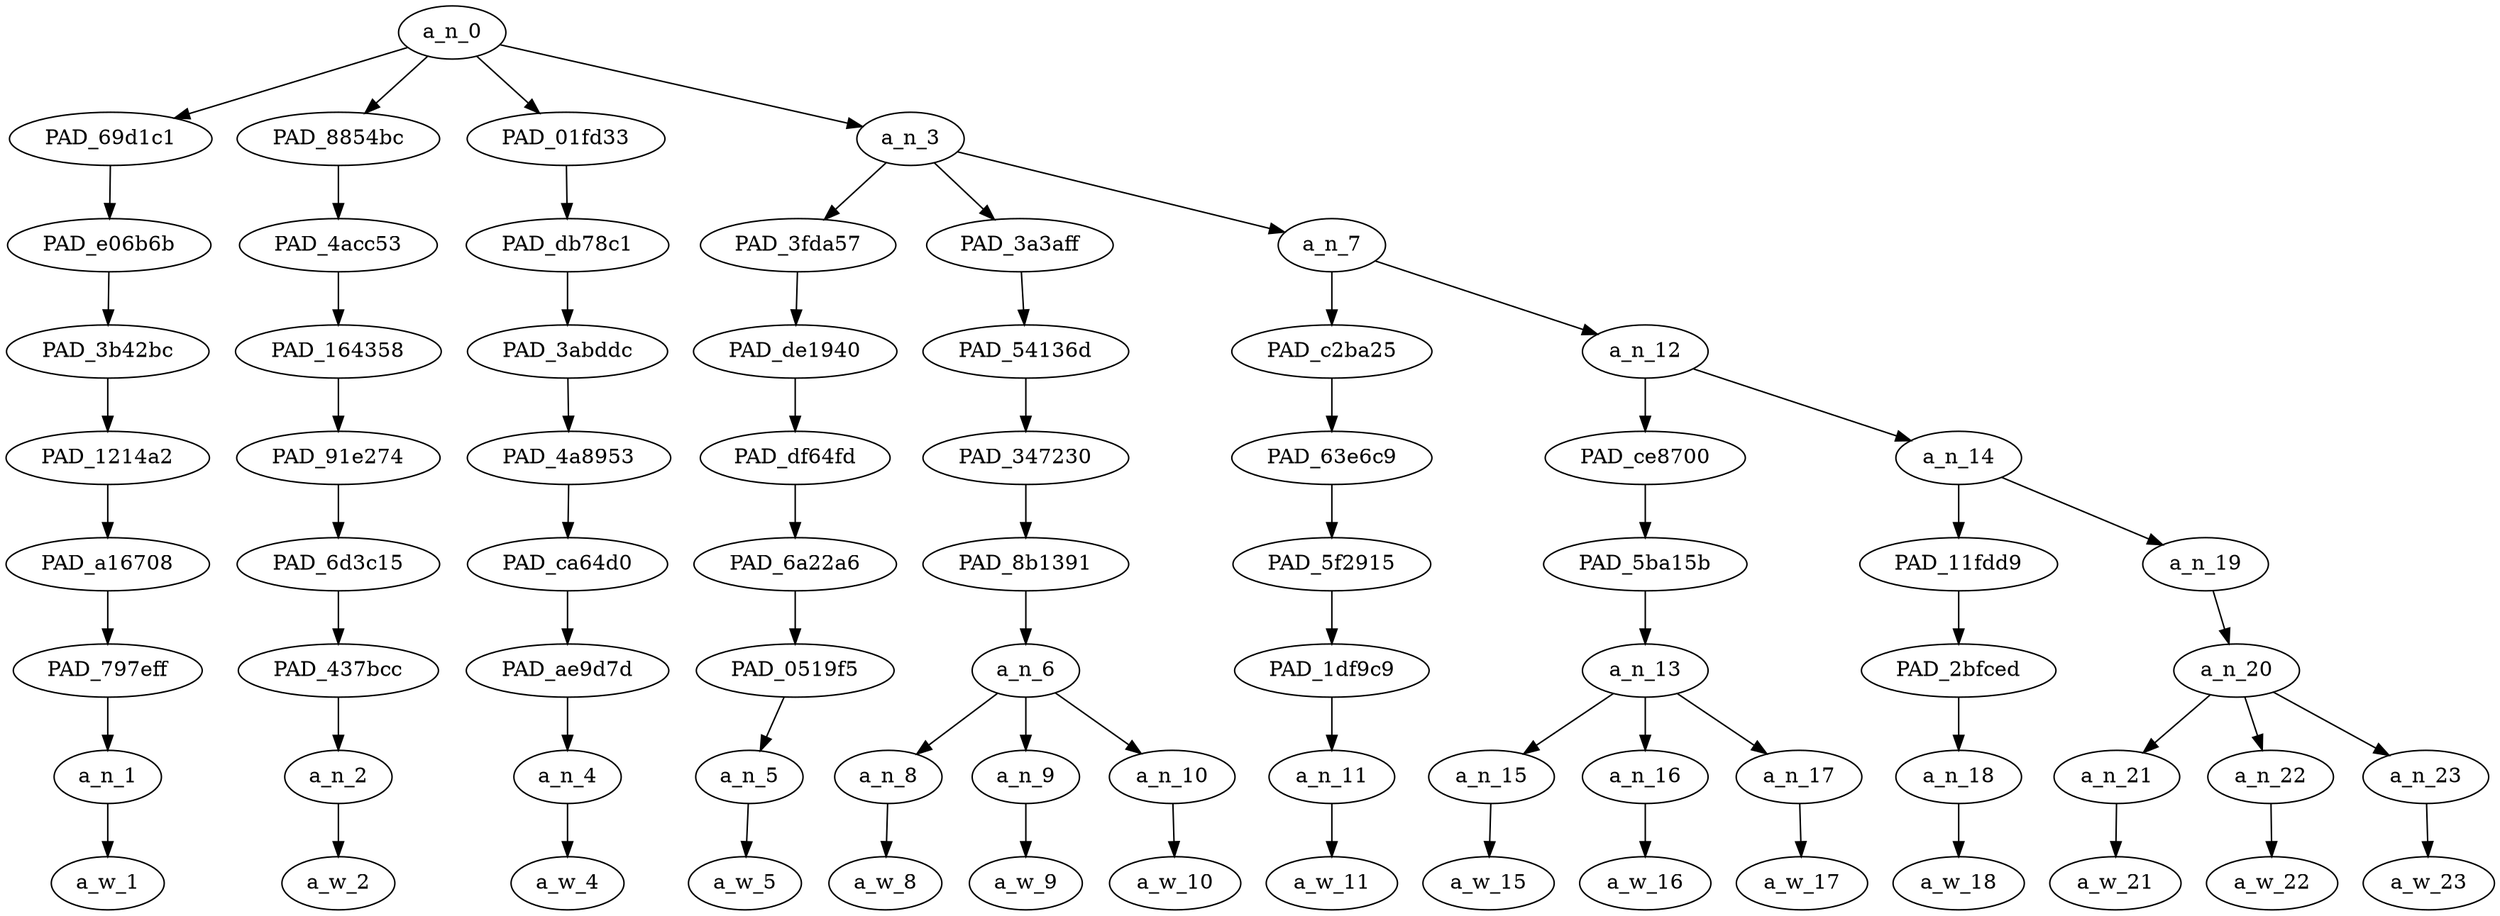 strict digraph "" {
	a_n_0	[div_dir=1,
		index=0,
		level=8,
		pos="4.895833333333333,8!",
		text_span="[0, 1, 2, 3, 4, 5, 6, 7, 8, 9, 10, 11, 12, 13, 14]",
		value=0.99999999];
	PAD_69d1c1	[div_dir=1,
		index=0,
		level=7,
		pos="0.0,7!",
		text_span="[0]",
		value=0.03719868];
	a_n_0 -> PAD_69d1c1;
	PAD_8854bc	[div_dir=-1,
		index=1,
		level=7,
		pos="1.0,7!",
		text_span="[1]",
		value=0.03935835];
	a_n_0 -> PAD_8854bc;
	PAD_01fd33	[div_dir=-1,
		index=3,
		level=7,
		pos="14.0,7!",
		text_span="[14]",
		value=0.04047946];
	a_n_0 -> PAD_01fd33;
	a_n_3	[div_dir=1,
		index=2,
		level=7,
		pos="4.583333333333333,7!",
		text_span="[2, 3, 4, 5, 6, 7, 8, 9, 10, 11, 12, 13]",
		value=0.88291809];
	a_n_0 -> a_n_3;
	PAD_e06b6b	[div_dir=1,
		index=0,
		level=6,
		pos="0.0,6!",
		text_span="[0]",
		value=0.03719868];
	PAD_69d1c1 -> PAD_e06b6b;
	PAD_3b42bc	[div_dir=1,
		index=0,
		level=5,
		pos="0.0,5!",
		text_span="[0]",
		value=0.03719868];
	PAD_e06b6b -> PAD_3b42bc;
	PAD_1214a2	[div_dir=1,
		index=0,
		level=4,
		pos="0.0,4!",
		text_span="[0]",
		value=0.03719868];
	PAD_3b42bc -> PAD_1214a2;
	PAD_a16708	[div_dir=1,
		index=0,
		level=3,
		pos="0.0,3!",
		text_span="[0]",
		value=0.03719868];
	PAD_1214a2 -> PAD_a16708;
	PAD_797eff	[div_dir=1,
		index=0,
		level=2,
		pos="0.0,2!",
		text_span="[0]",
		value=0.03719868];
	PAD_a16708 -> PAD_797eff;
	a_n_1	[div_dir=1,
		index=0,
		level=1,
		pos="0.0,1!",
		text_span="[0]",
		value=0.03719868];
	PAD_797eff -> a_n_1;
	a_w_1	[div_dir=0,
		index=0,
		level=0,
		pos="0,0!",
		text_span="[0]",
		value="<user>"];
	a_n_1 -> a_w_1;
	PAD_4acc53	[div_dir=-1,
		index=1,
		level=6,
		pos="1.0,6!",
		text_span="[1]",
		value=0.03935835];
	PAD_8854bc -> PAD_4acc53;
	PAD_164358	[div_dir=-1,
		index=1,
		level=5,
		pos="1.0,5!",
		text_span="[1]",
		value=0.03935835];
	PAD_4acc53 -> PAD_164358;
	PAD_91e274	[div_dir=-1,
		index=1,
		level=4,
		pos="1.0,4!",
		text_span="[1]",
		value=0.03935835];
	PAD_164358 -> PAD_91e274;
	PAD_6d3c15	[div_dir=-1,
		index=1,
		level=3,
		pos="1.0,3!",
		text_span="[1]",
		value=0.03935835];
	PAD_91e274 -> PAD_6d3c15;
	PAD_437bcc	[div_dir=-1,
		index=1,
		level=2,
		pos="1.0,2!",
		text_span="[1]",
		value=0.03935835];
	PAD_6d3c15 -> PAD_437bcc;
	a_n_2	[div_dir=-1,
		index=1,
		level=1,
		pos="1.0,1!",
		text_span="[1]",
		value=0.03935835];
	PAD_437bcc -> a_n_2;
	a_w_2	[div_dir=0,
		index=1,
		level=0,
		pos="1,0!",
		text_span="[1]",
		value=i];
	a_n_2 -> a_w_2;
	PAD_db78c1	[div_dir=-1,
		index=5,
		level=6,
		pos="14.0,6!",
		text_span="[14]",
		value=0.04047946];
	PAD_01fd33 -> PAD_db78c1;
	PAD_3abddc	[div_dir=-1,
		index=6,
		level=5,
		pos="14.0,5!",
		text_span="[14]",
		value=0.04047946];
	PAD_db78c1 -> PAD_3abddc;
	PAD_4a8953	[div_dir=-1,
		index=7,
		level=4,
		pos="14.0,4!",
		text_span="[14]",
		value=0.04047946];
	PAD_3abddc -> PAD_4a8953;
	PAD_ca64d0	[div_dir=-1,
		index=8,
		level=3,
		pos="14.0,3!",
		text_span="[14]",
		value=0.04047946];
	PAD_4a8953 -> PAD_ca64d0;
	PAD_ae9d7d	[div_dir=-1,
		index=8,
		level=2,
		pos="14.0,2!",
		text_span="[14]",
		value=0.04047946];
	PAD_ca64d0 -> PAD_ae9d7d;
	a_n_4	[div_dir=-1,
		index=14,
		level=1,
		pos="14.0,1!",
		text_span="[14]",
		value=0.04047946];
	PAD_ae9d7d -> a_n_4;
	a_w_4	[div_dir=0,
		index=14,
		level=0,
		pos="14,0!",
		text_span="[14]",
		value=🍕];
	a_n_4 -> a_w_4;
	PAD_3fda57	[div_dir=-1,
		index=2,
		level=6,
		pos="2.0,6!",
		text_span="[2]",
		value=0.05002701];
	a_n_3 -> PAD_3fda57;
	PAD_3a3aff	[div_dir=-1,
		index=3,
		level=6,
		pos="4.0,6!",
		text_span="[3, 4, 5]",
		value=0.38788410];
	a_n_3 -> PAD_3a3aff;
	a_n_7	[div_dir=1,
		index=4,
		level=6,
		pos="7.75,6!",
		text_span="[6, 7, 8, 9, 10, 11, 12, 13]",
		value=0.44493096];
	a_n_3 -> a_n_7;
	PAD_de1940	[div_dir=-1,
		index=2,
		level=5,
		pos="2.0,5!",
		text_span="[2]",
		value=0.05002701];
	PAD_3fda57 -> PAD_de1940;
	PAD_df64fd	[div_dir=-1,
		index=2,
		level=4,
		pos="2.0,4!",
		text_span="[2]",
		value=0.05002701];
	PAD_de1940 -> PAD_df64fd;
	PAD_6a22a6	[div_dir=-1,
		index=2,
		level=3,
		pos="2.0,3!",
		text_span="[2]",
		value=0.05002701];
	PAD_df64fd -> PAD_6a22a6;
	PAD_0519f5	[div_dir=-1,
		index=2,
		level=2,
		pos="2.0,2!",
		text_span="[2]",
		value=0.05002701];
	PAD_6a22a6 -> PAD_0519f5;
	a_n_5	[div_dir=-1,
		index=2,
		level=1,
		pos="2.0,1!",
		text_span="[2]",
		value=0.05002701];
	PAD_0519f5 -> a_n_5;
	a_w_5	[div_dir=0,
		index=2,
		level=0,
		pos="2,0!",
		text_span="[2]",
		value=love];
	a_n_5 -> a_w_5;
	PAD_54136d	[div_dir=-1,
		index=3,
		level=5,
		pos="4.0,5!",
		text_span="[3, 4, 5]",
		value=0.38788410];
	PAD_3a3aff -> PAD_54136d;
	PAD_347230	[div_dir=-1,
		index=3,
		level=4,
		pos="4.0,4!",
		text_span="[3, 4, 5]",
		value=0.38788410];
	PAD_54136d -> PAD_347230;
	PAD_8b1391	[div_dir=-1,
		index=3,
		level=3,
		pos="4.0,3!",
		text_span="[3, 4, 5]",
		value=0.38788410];
	PAD_347230 -> PAD_8b1391;
	a_n_6	[div_dir=-1,
		index=3,
		level=2,
		pos="4.0,2!",
		text_span="[3, 4, 5]",
		value=0.38788410];
	PAD_8b1391 -> a_n_6;
	a_n_8	[div_dir=-1,
		index=3,
		level=1,
		pos="3.0,1!",
		text_span="[3]",
		value=0.30835777];
	a_n_6 -> a_n_8;
	a_n_9	[div_dir=1,
		index=4,
		level=1,
		pos="4.0,1!",
		text_span="[4]",
		value=0.02800426];
	a_n_6 -> a_n_9;
	a_n_10	[div_dir=-1,
		index=5,
		level=1,
		pos="5.0,1!",
		text_span="[5]",
		value=0.05149550];
	a_n_6 -> a_n_10;
	a_w_8	[div_dir=0,
		index=3,
		level=0,
		pos="3,0!",
		text_span="[3]",
		value=genderfuckery];
	a_n_8 -> a_w_8;
	a_w_9	[div_dir=0,
		index=4,
		level=0,
		pos="4,0!",
		text_span="[4]",
		value=and];
	a_n_9 -> a_w_9;
	a_w_10	[div_dir=0,
		index=5,
		level=0,
		pos="5,0!",
		text_span="[5]",
		value=bonding];
	a_n_10 -> a_w_10;
	PAD_c2ba25	[div_dir=1,
		index=4,
		level=5,
		pos="6.0,5!",
		text_span="[6]",
		value=0.02424715];
	a_n_7 -> PAD_c2ba25;
	a_n_12	[div_dir=1,
		index=5,
		level=5,
		pos="9.5,5!",
		text_span="[7, 8, 9, 10, 11, 12, 13]",
		value=0.42049154];
	a_n_7 -> a_n_12;
	PAD_63e6c9	[div_dir=1,
		index=4,
		level=4,
		pos="6.0,4!",
		text_span="[6]",
		value=0.02424715];
	PAD_c2ba25 -> PAD_63e6c9;
	PAD_5f2915	[div_dir=1,
		index=4,
		level=3,
		pos="6.0,3!",
		text_span="[6]",
		value=0.02424715];
	PAD_63e6c9 -> PAD_5f2915;
	PAD_1df9c9	[div_dir=1,
		index=4,
		level=2,
		pos="6.0,2!",
		text_span="[6]",
		value=0.02424715];
	PAD_5f2915 -> PAD_1df9c9;
	a_n_11	[div_dir=1,
		index=6,
		level=1,
		pos="6.0,1!",
		text_span="[6]",
		value=0.02424715];
	PAD_1df9c9 -> a_n_11;
	a_w_11	[div_dir=0,
		index=6,
		level=0,
		pos="6,0!",
		text_span="[6]",
		value=with];
	a_n_11 -> a_w_11;
	PAD_ce8700	[div_dir=1,
		index=5,
		level=4,
		pos="8.0,4!",
		text_span="[7, 8, 9]",
		value=0.25939469];
	a_n_12 -> PAD_ce8700;
	a_n_14	[div_dir=1,
		index=6,
		level=4,
		pos="11.0,4!",
		text_span="[10, 11, 12, 13]",
		value=0.16094542];
	a_n_12 -> a_n_14;
	PAD_5ba15b	[div_dir=1,
		index=5,
		level=3,
		pos="8.0,3!",
		text_span="[7, 8, 9]",
		value=0.25939469];
	PAD_ce8700 -> PAD_5ba15b;
	a_n_13	[div_dir=1,
		index=5,
		level=2,
		pos="8.0,2!",
		text_span="[7, 8, 9]",
		value=0.25939469];
	PAD_5ba15b -> a_n_13;
	a_n_15	[div_dir=1,
		index=7,
		level=1,
		pos="7.0,1!",
		text_span="[7]",
		value=0.03555443];
	a_n_13 -> a_n_15;
	a_n_16	[div_dir=-1,
		index=8,
		level=1,
		pos="8.0,1!",
		text_span="[8]",
		value=0.13065931];
	a_n_13 -> a_n_16;
	a_n_17	[div_dir=1,
		index=9,
		level=1,
		pos="9.0,1!",
		text_span="[9]",
		value=0.09305483];
	a_n_13 -> a_n_17;
	a_w_15	[div_dir=0,
		index=7,
		level=0,
		pos="7,0!",
		text_span="[7]",
		value=other];
	a_n_15 -> a_w_15;
	a_w_16	[div_dir=0,
		index=8,
		level=0,
		pos="8,0!",
		text_span="[8]",
		value=queer];
	a_n_16 -> a_w_16;
	a_w_17	[div_dir=0,
		index=9,
		level=0,
		pos="9,0!",
		text_span="[9]",
		value=folks];
	a_n_17 -> a_w_17;
	PAD_11fdd9	[div_dir=1,
		index=6,
		level=3,
		pos="10.0,3!",
		text_span="[10]",
		value=0.02834931];
	a_n_14 -> PAD_11fdd9;
	a_n_19	[div_dir=1,
		index=7,
		level=3,
		pos="12.0,3!",
		text_span="[11, 12, 13]",
		value=0.13250499];
	a_n_14 -> a_n_19;
	PAD_2bfced	[div_dir=1,
		index=6,
		level=2,
		pos="10.0,2!",
		text_span="[10]",
		value=0.02834931];
	PAD_11fdd9 -> PAD_2bfced;
	a_n_18	[div_dir=1,
		index=10,
		level=1,
		pos="10.0,1!",
		text_span="[10]",
		value=0.02834931];
	PAD_2bfced -> a_n_18;
	a_w_18	[div_dir=0,
		index=10,
		level=0,
		pos="10,0!",
		text_span="[10]",
		value=that];
	a_n_18 -> a_w_18;
	a_n_20	[div_dir=1,
		index=7,
		level=2,
		pos="12.0,2!",
		text_span="[11, 12, 13]",
		value=0.13247048];
	a_n_19 -> a_n_20;
	a_n_21	[div_dir=-1,
		index=11,
		level=1,
		pos="11.0,1!",
		text_span="[11]",
		value=0.02890146];
	a_n_20 -> a_n_21;
	a_n_22	[div_dir=-1,
		index=12,
		level=1,
		pos="12.0,1!",
		text_span="[12]",
		value=0.05681190];
	a_n_20 -> a_n_22;
	a_n_23	[div_dir=1,
		index=13,
		level=1,
		pos="13.0,1!",
		text_span="[13]",
		value=0.04672261];
	a_n_20 -> a_n_23;
	a_w_21	[div_dir=0,
		index=11,
		level=0,
		pos="11,0!",
		text_span="[11]",
		value=do];
	a_n_21 -> a_w_21;
	a_w_22	[div_dir=0,
		index=12,
		level=0,
		pos="12,0!",
		text_span="[12]",
		value=gender];
	a_n_22 -> a_w_22;
	a_w_23	[div_dir=0,
		index=13,
		level=0,
		pos="13,0!",
		text_span="[13]",
		value=differently];
	a_n_23 -> a_w_23;
}
